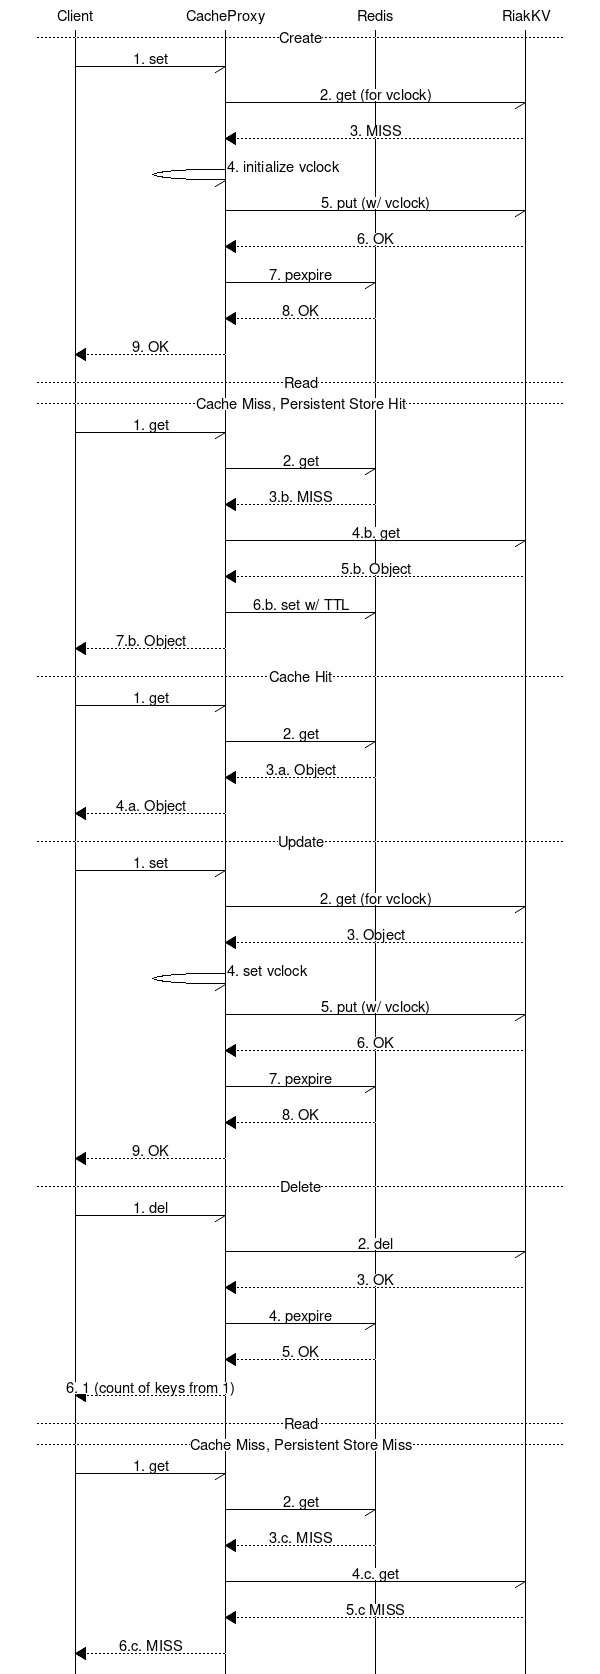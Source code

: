 # Cache Proxy GET
msc {
    Client,CacheProxy,Redis,RiakKV;

    --- [ label = "Create" ];
    Client -> CacheProxy [ label = "1. set" ];
    CacheProxy -> RiakKV [ label = "2. get (for vclock)" ];
    CacheProxy << RiakKV [ label = "3. MISS" ];
    CacheProxy -> CacheProxy [ label = "4. initialize vclock" ];
    CacheProxy -> RiakKV [ label = "5. put (w/ vclock)" ];
    CacheProxy << RiakKV [ label = "6. OK" ];
    CacheProxy -> Redis [ label = "7. pexpire" ];
    CacheProxy << Redis [ label = "8. OK" ];
    Client << CacheProxy [ label = "9. OK" ];

    --- [ label = "Read" ];
    --- [ label = "Cache Miss, Persistent Store Hit" ];
    Client -> CacheProxy [ label = "1. get" ];
    CacheProxy -> Redis [ label = "2. get" ];
    CacheProxy << Redis [ label = "3.b. MISS" ];
    CacheProxy -> RiakKV [ label = "4.b. get" ];
    CacheProxy << RiakKV [ label = "5.b. Object" ];
    CacheProxy -> Redis [ label = "6.b. set w/ TTL" ];
    Client << CacheProxy [ label = "7.b. Object" ];
    --- [ label = "Cache Hit" ];
    Client -> CacheProxy [ label = "1. get" ];
    CacheProxy -> Redis [ label = "2. get" ];
    CacheProxy << Redis [ label = "3.a. Object" ];
    Client << CacheProxy [ label = "4.a. Object" ];

    --- [ label = "Update" ];
    Client -> CacheProxy [ label = "1. set" ];
    CacheProxy -> RiakKV [ label = "2. get (for vclock)" ];
    CacheProxy << RiakKV [ label = "3. Object" ];
    CacheProxy -> CacheProxy [ label = "4. set vclock" ];
    CacheProxy -> RiakKV [ label = "5. put (w/ vclock)" ];
    CacheProxy << RiakKV [ label = "6. OK" ];
    CacheProxy -> Redis [ label = "7. pexpire" ];
    CacheProxy << Redis [ label = "8. OK" ];
    Client << CacheProxy [ label = "9. OK" ];

    --- [ label = "Delete" ];
    Client -> CacheProxy [ label = "1. del" ];
    CacheProxy -> RiakKV [ label = "2. del" ];
    CacheProxy << RiakKV [ label = "3. OK" ];
    CacheProxy -> Redis [ label = "4. pexpire" ];
    CacheProxy << Redis [ label = "5. OK" ];
    Client << CacheProxy [ label = "6. 1 (count of keys from 1)" ];

    --- [ label = "Read" ];
    --- [ label = "Cache Miss, Persistent Store Miss" ];
    Client -> CacheProxy [ label = "1. get" ];
    CacheProxy -> Redis [ label = "2. get" ];
    CacheProxy << Redis [ label = "3.c. MISS" ];
    CacheProxy -> RiakKV [ label = "4.c. get" ];
    CacheProxy << RiakKV [ label = "5.c MISS" ];
    Client << CacheProxy [ label = "6.c. MISS" ];
}
